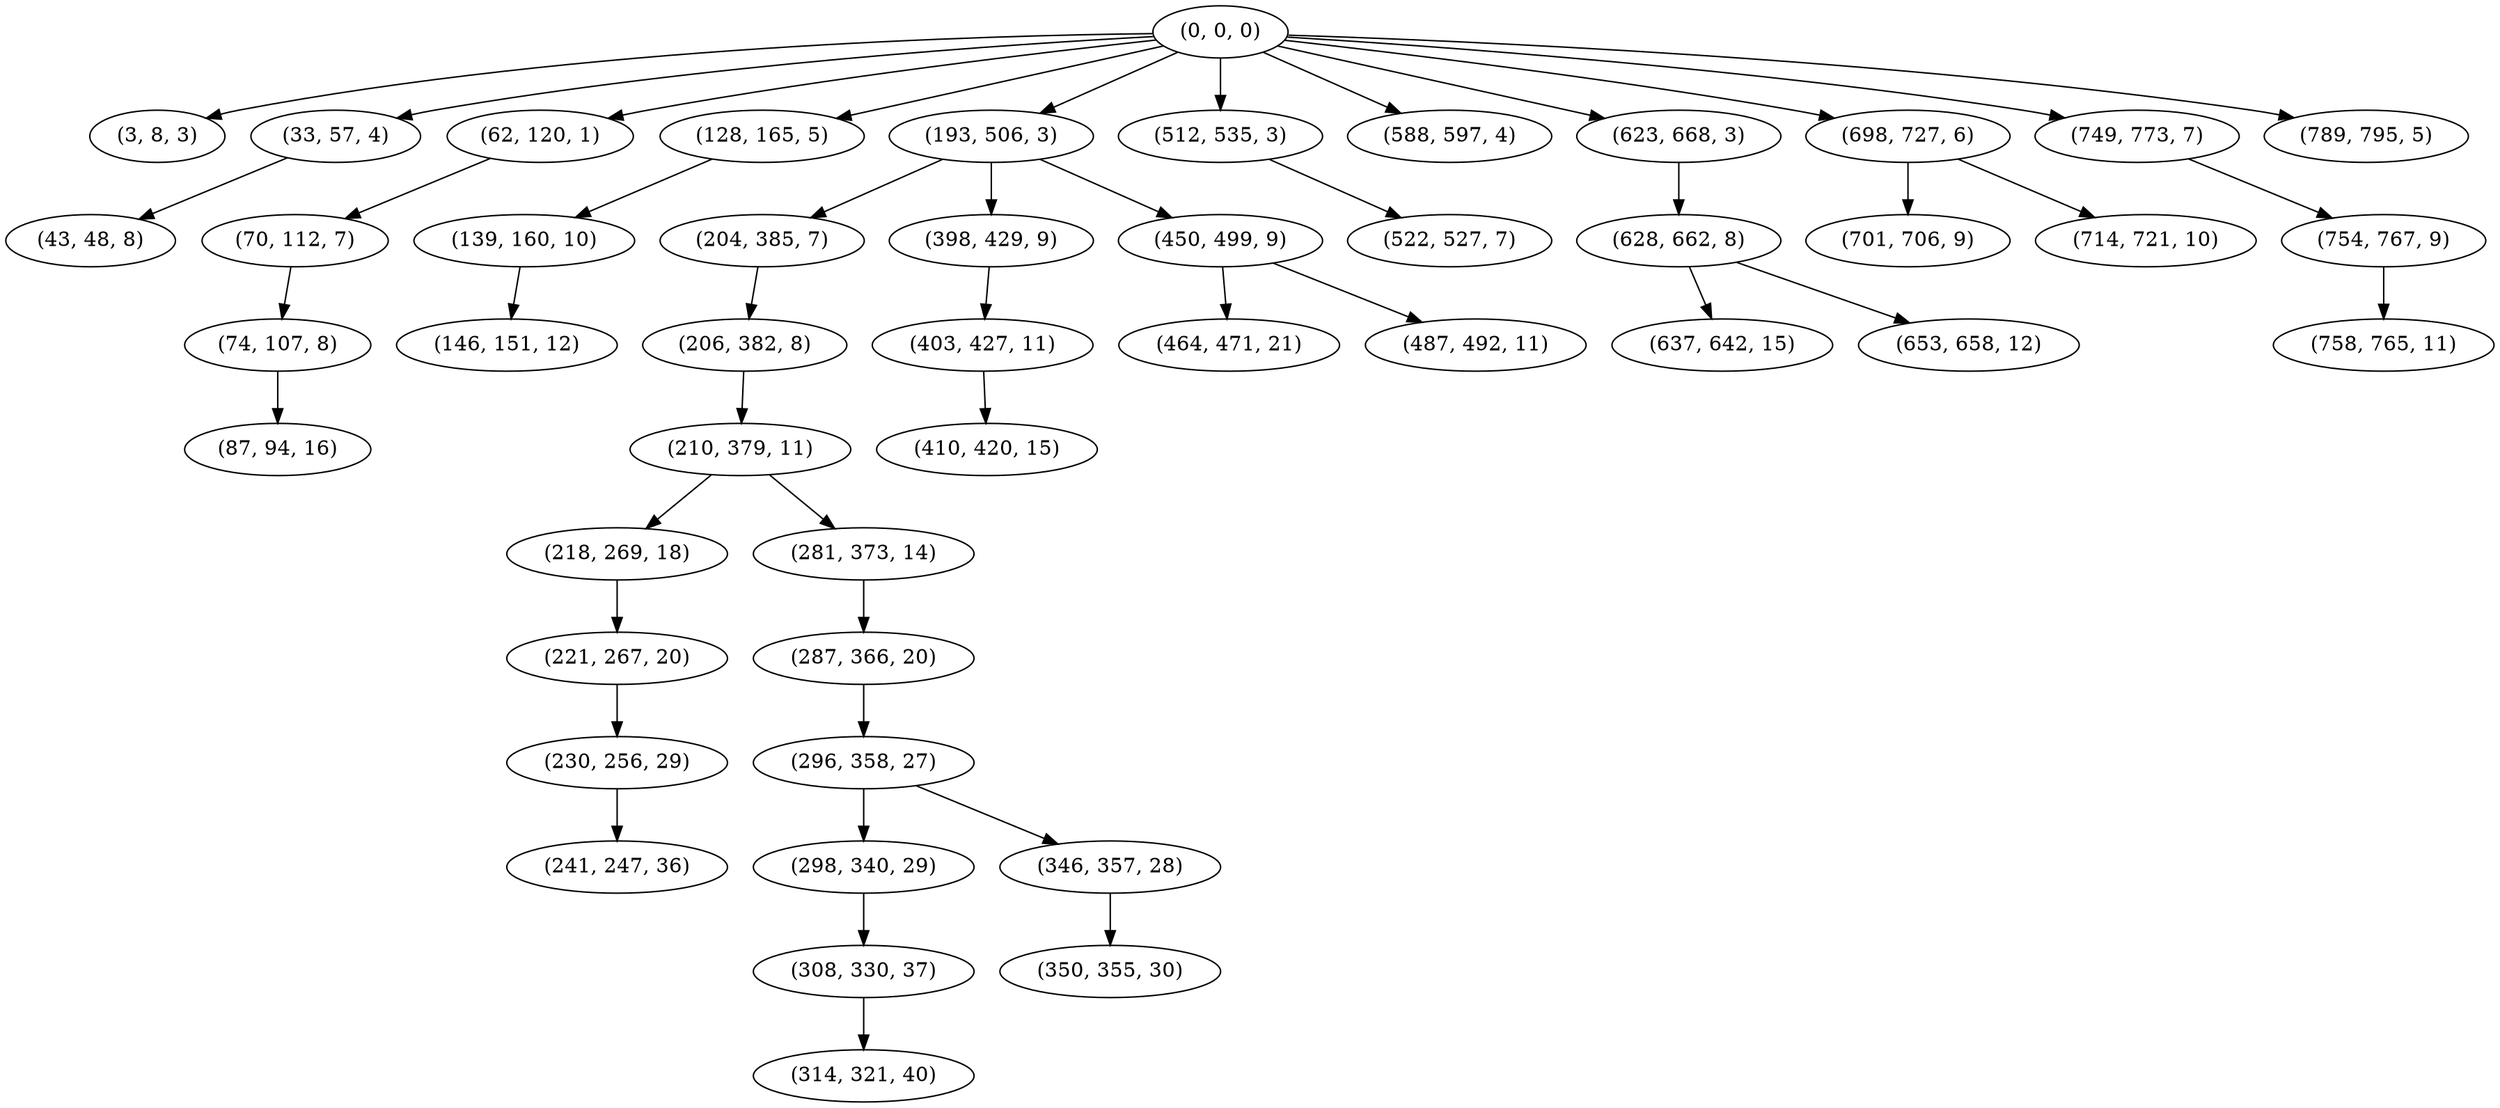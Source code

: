 digraph tree {
    "(0, 0, 0)";
    "(3, 8, 3)";
    "(33, 57, 4)";
    "(43, 48, 8)";
    "(62, 120, 1)";
    "(70, 112, 7)";
    "(74, 107, 8)";
    "(87, 94, 16)";
    "(128, 165, 5)";
    "(139, 160, 10)";
    "(146, 151, 12)";
    "(193, 506, 3)";
    "(204, 385, 7)";
    "(206, 382, 8)";
    "(210, 379, 11)";
    "(218, 269, 18)";
    "(221, 267, 20)";
    "(230, 256, 29)";
    "(241, 247, 36)";
    "(281, 373, 14)";
    "(287, 366, 20)";
    "(296, 358, 27)";
    "(298, 340, 29)";
    "(308, 330, 37)";
    "(314, 321, 40)";
    "(346, 357, 28)";
    "(350, 355, 30)";
    "(398, 429, 9)";
    "(403, 427, 11)";
    "(410, 420, 15)";
    "(450, 499, 9)";
    "(464, 471, 21)";
    "(487, 492, 11)";
    "(512, 535, 3)";
    "(522, 527, 7)";
    "(588, 597, 4)";
    "(623, 668, 3)";
    "(628, 662, 8)";
    "(637, 642, 15)";
    "(653, 658, 12)";
    "(698, 727, 6)";
    "(701, 706, 9)";
    "(714, 721, 10)";
    "(749, 773, 7)";
    "(754, 767, 9)";
    "(758, 765, 11)";
    "(789, 795, 5)";
    "(0, 0, 0)" -> "(3, 8, 3)";
    "(0, 0, 0)" -> "(33, 57, 4)";
    "(0, 0, 0)" -> "(62, 120, 1)";
    "(0, 0, 0)" -> "(128, 165, 5)";
    "(0, 0, 0)" -> "(193, 506, 3)";
    "(0, 0, 0)" -> "(512, 535, 3)";
    "(0, 0, 0)" -> "(588, 597, 4)";
    "(0, 0, 0)" -> "(623, 668, 3)";
    "(0, 0, 0)" -> "(698, 727, 6)";
    "(0, 0, 0)" -> "(749, 773, 7)";
    "(0, 0, 0)" -> "(789, 795, 5)";
    "(33, 57, 4)" -> "(43, 48, 8)";
    "(62, 120, 1)" -> "(70, 112, 7)";
    "(70, 112, 7)" -> "(74, 107, 8)";
    "(74, 107, 8)" -> "(87, 94, 16)";
    "(128, 165, 5)" -> "(139, 160, 10)";
    "(139, 160, 10)" -> "(146, 151, 12)";
    "(193, 506, 3)" -> "(204, 385, 7)";
    "(193, 506, 3)" -> "(398, 429, 9)";
    "(193, 506, 3)" -> "(450, 499, 9)";
    "(204, 385, 7)" -> "(206, 382, 8)";
    "(206, 382, 8)" -> "(210, 379, 11)";
    "(210, 379, 11)" -> "(218, 269, 18)";
    "(210, 379, 11)" -> "(281, 373, 14)";
    "(218, 269, 18)" -> "(221, 267, 20)";
    "(221, 267, 20)" -> "(230, 256, 29)";
    "(230, 256, 29)" -> "(241, 247, 36)";
    "(281, 373, 14)" -> "(287, 366, 20)";
    "(287, 366, 20)" -> "(296, 358, 27)";
    "(296, 358, 27)" -> "(298, 340, 29)";
    "(296, 358, 27)" -> "(346, 357, 28)";
    "(298, 340, 29)" -> "(308, 330, 37)";
    "(308, 330, 37)" -> "(314, 321, 40)";
    "(346, 357, 28)" -> "(350, 355, 30)";
    "(398, 429, 9)" -> "(403, 427, 11)";
    "(403, 427, 11)" -> "(410, 420, 15)";
    "(450, 499, 9)" -> "(464, 471, 21)";
    "(450, 499, 9)" -> "(487, 492, 11)";
    "(512, 535, 3)" -> "(522, 527, 7)";
    "(623, 668, 3)" -> "(628, 662, 8)";
    "(628, 662, 8)" -> "(637, 642, 15)";
    "(628, 662, 8)" -> "(653, 658, 12)";
    "(698, 727, 6)" -> "(701, 706, 9)";
    "(698, 727, 6)" -> "(714, 721, 10)";
    "(749, 773, 7)" -> "(754, 767, 9)";
    "(754, 767, 9)" -> "(758, 765, 11)";
}
